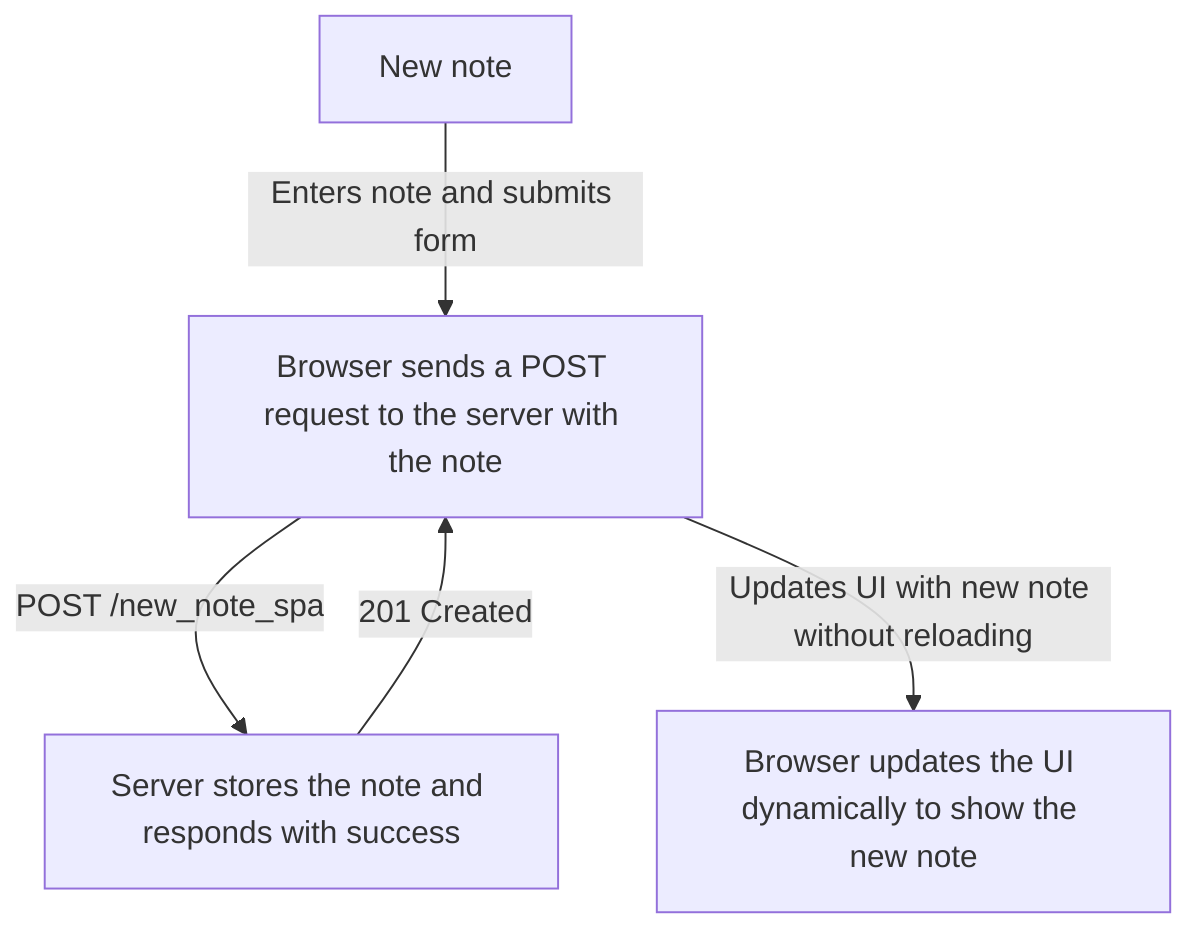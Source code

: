 graph TD
    User[New note]
    Browser[Browser sends a POST request to the server with the note]
    Server[Server stores the note and responds with success]
    BrowserUpdate[Browser updates the UI dynamically to show the new note]

    User -->|Enters note and submits form| Browser
    Browser -->|POST /new_note_spa| Server
    Server -->|201 Created| Browser
    Browser -->|Updates UI with new note without reloading| BrowserUpdate